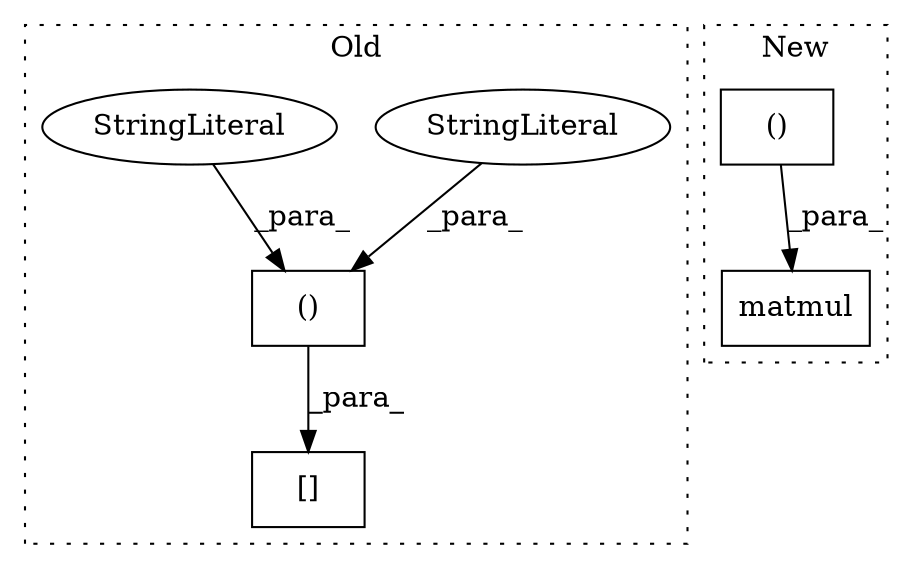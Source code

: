 digraph G {
subgraph cluster0 {
1 [label="()" a="106" s="26494" l="47" shape="box"];
3 [label="StringLiteral" a="45" s="26494" l="16" shape="ellipse"];
4 [label="[]" a="2" s="26481,26541" l="13,2" shape="box"];
6 [label="StringLiteral" a="45" s="26523" l="18" shape="ellipse"];
label = "Old";
style="dotted";
}
subgraph cluster1 {
2 [label="matmul" a="32" s="18492,18510" l="7,1" shape="box"];
5 [label="()" a="106" s="18334" l="27" shape="box"];
label = "New";
style="dotted";
}
1 -> 4 [label="_para_"];
3 -> 1 [label="_para_"];
5 -> 2 [label="_para_"];
6 -> 1 [label="_para_"];
}